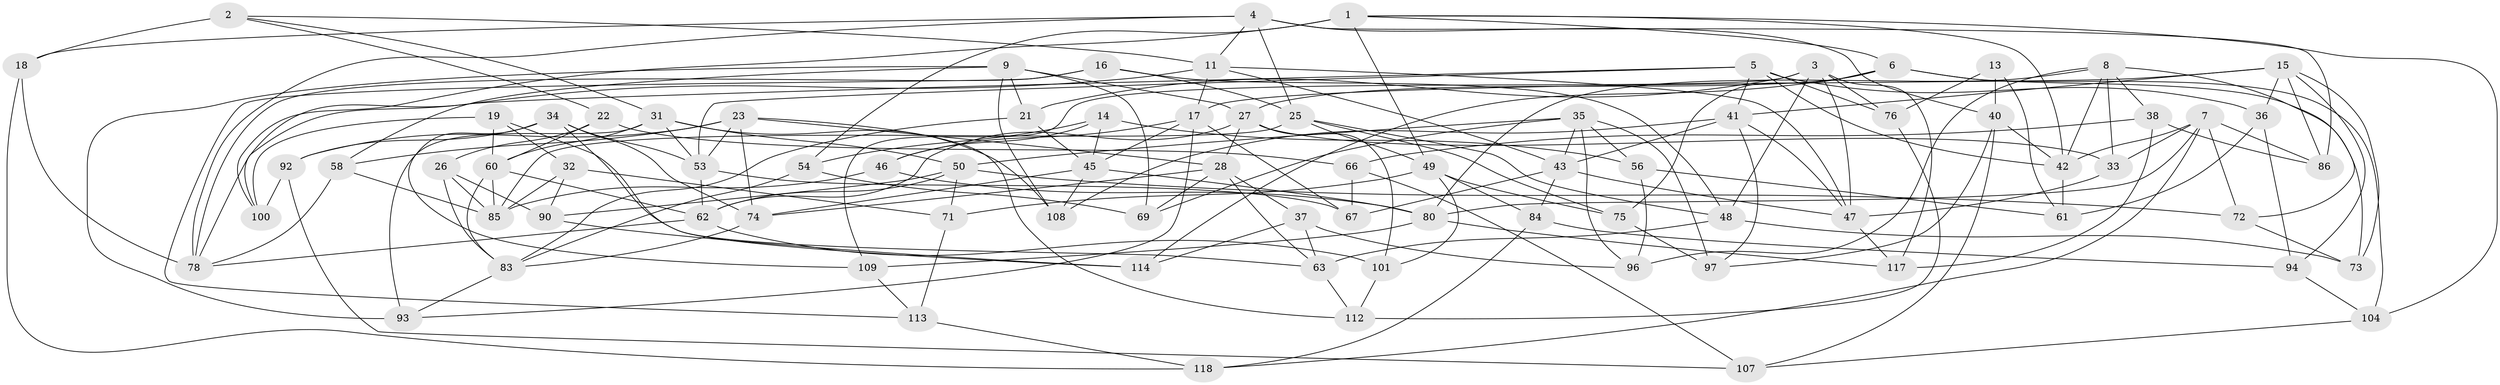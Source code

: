 // original degree distribution, {4: 1.0}
// Generated by graph-tools (version 1.1) at 2025/11/02/27/25 16:11:45]
// undirected, 82 vertices, 197 edges
graph export_dot {
graph [start="1"]
  node [color=gray90,style=filled];
  1 [super="+88"];
  2;
  3 [super="+39"];
  4 [super="+115"];
  5 [super="+12"];
  6 [super="+91"];
  7 [super="+10"];
  8 [super="+24"];
  9 [super="+111"];
  11 [super="+29"];
  13;
  14;
  15 [super="+20"];
  16;
  17 [super="+87"];
  18;
  19;
  21;
  22;
  23 [super="+116"];
  25 [super="+89"];
  26;
  27 [super="+57"];
  28 [super="+30"];
  31 [super="+68"];
  32;
  33;
  34 [super="+64"];
  35 [super="+70"];
  36;
  37;
  38;
  40 [super="+59"];
  41 [super="+65"];
  42 [super="+44"];
  43 [super="+52"];
  45 [super="+103"];
  46;
  47 [super="+51"];
  48 [super="+105"];
  49 [super="+98"];
  50 [super="+77"];
  53 [super="+55"];
  54;
  56;
  58;
  60 [super="+106"];
  61;
  62 [super="+99"];
  63 [super="+79"];
  66;
  67;
  69;
  71;
  72;
  73;
  74 [super="+82"];
  75;
  76;
  78 [super="+95"];
  80 [super="+81"];
  83 [super="+110"];
  84;
  85 [super="+102"];
  86;
  90;
  92;
  93;
  94;
  96;
  97;
  100;
  101;
  104;
  107;
  108;
  109;
  112;
  113;
  114;
  117;
  118;
  1 -- 100;
  1 -- 54;
  1 -- 104;
  1 -- 49;
  1 -- 6;
  1 -- 42;
  2 -- 22;
  2 -- 18;
  2 -- 31;
  2 -- 11;
  3 -- 47;
  3 -- 21;
  3 -- 76;
  3 -- 48;
  3 -- 109;
  3 -- 117;
  4 -- 18;
  4 -- 11;
  4 -- 40;
  4 -- 25;
  4 -- 86;
  4 -- 78;
  5 -- 36;
  5 -- 76;
  5 -- 78;
  5 -- 42;
  5 -- 53;
  5 -- 41;
  6 -- 75;
  6 -- 104;
  6 -- 73;
  6 -- 114;
  6 -- 27;
  7 -- 33;
  7 -- 86;
  7 -- 72;
  7 -- 118;
  7 -- 80;
  7 -- 42;
  8 -- 33;
  8 -- 38;
  8 -- 80;
  8 -- 42;
  8 -- 72;
  8 -- 96;
  9 -- 69;
  9 -- 27;
  9 -- 58;
  9 -- 21;
  9 -- 108;
  9 -- 93;
  11 -- 17;
  11 -- 100;
  11 -- 43;
  11 -- 47;
  13 -- 76;
  13 -- 40 [weight=2];
  13 -- 61;
  14 -- 46;
  14 -- 56;
  14 -- 54;
  14 -- 45;
  15 -- 94;
  15 -- 73;
  15 -- 41;
  15 -- 17;
  15 -- 36;
  15 -- 86;
  16 -- 25;
  16 -- 113;
  16 -- 78;
  16 -- 48;
  17 -- 67;
  17 -- 93;
  17 -- 46;
  17 -- 45;
  18 -- 118;
  18 -- 78;
  19 -- 32;
  19 -- 100;
  19 -- 60;
  19 -- 63;
  21 -- 45;
  21 -- 83;
  22 -- 66;
  22 -- 26;
  22 -- 60;
  23 -- 74;
  23 -- 58;
  23 -- 28;
  23 -- 112;
  23 -- 92;
  23 -- 53;
  25 -- 85;
  25 -- 75;
  25 -- 49;
  25 -- 48;
  26 -- 83;
  26 -- 90;
  26 -- 85;
  27 -- 101;
  27 -- 33;
  27 -- 62;
  27 -- 28;
  28 -- 37;
  28 -- 69;
  28 -- 63;
  28 -- 74;
  31 -- 60;
  31 -- 53;
  31 -- 50;
  31 -- 108;
  31 -- 93;
  32 -- 71;
  32 -- 90;
  32 -- 85;
  33 -- 47;
  34 -- 74 [weight=2];
  34 -- 92;
  34 -- 53;
  34 -- 109;
  34 -- 114;
  35 -- 96;
  35 -- 56;
  35 -- 97;
  35 -- 69;
  35 -- 50;
  35 -- 43;
  36 -- 94;
  36 -- 61;
  37 -- 96;
  37 -- 63;
  37 -- 114;
  38 -- 117;
  38 -- 86;
  38 -- 66;
  40 -- 42;
  40 -- 97;
  40 -- 107;
  41 -- 108;
  41 -- 47;
  41 -- 97;
  41 -- 43;
  42 -- 61;
  43 -- 67;
  43 -- 47;
  43 -- 84;
  45 -- 80;
  45 -- 108;
  45 -- 74;
  46 -- 80;
  46 -- 85;
  47 -- 117;
  48 -- 63 [weight=2];
  48 -- 73;
  49 -- 84;
  49 -- 101;
  49 -- 71;
  49 -- 75;
  50 -- 71;
  50 -- 62;
  50 -- 72;
  50 -- 90;
  53 -- 67;
  53 -- 62;
  54 -- 69;
  54 -- 83;
  56 -- 96;
  56 -- 61;
  58 -- 78;
  58 -- 85;
  60 -- 83;
  60 -- 62;
  60 -- 85;
  62 -- 101;
  62 -- 78;
  63 -- 112;
  66 -- 107;
  66 -- 67;
  71 -- 113;
  72 -- 73;
  74 -- 83;
  75 -- 97;
  76 -- 112;
  80 -- 109;
  80 -- 117;
  83 -- 93;
  84 -- 94;
  84 -- 118;
  90 -- 114;
  92 -- 100;
  92 -- 107;
  94 -- 104;
  101 -- 112;
  104 -- 107;
  109 -- 113;
  113 -- 118;
}
